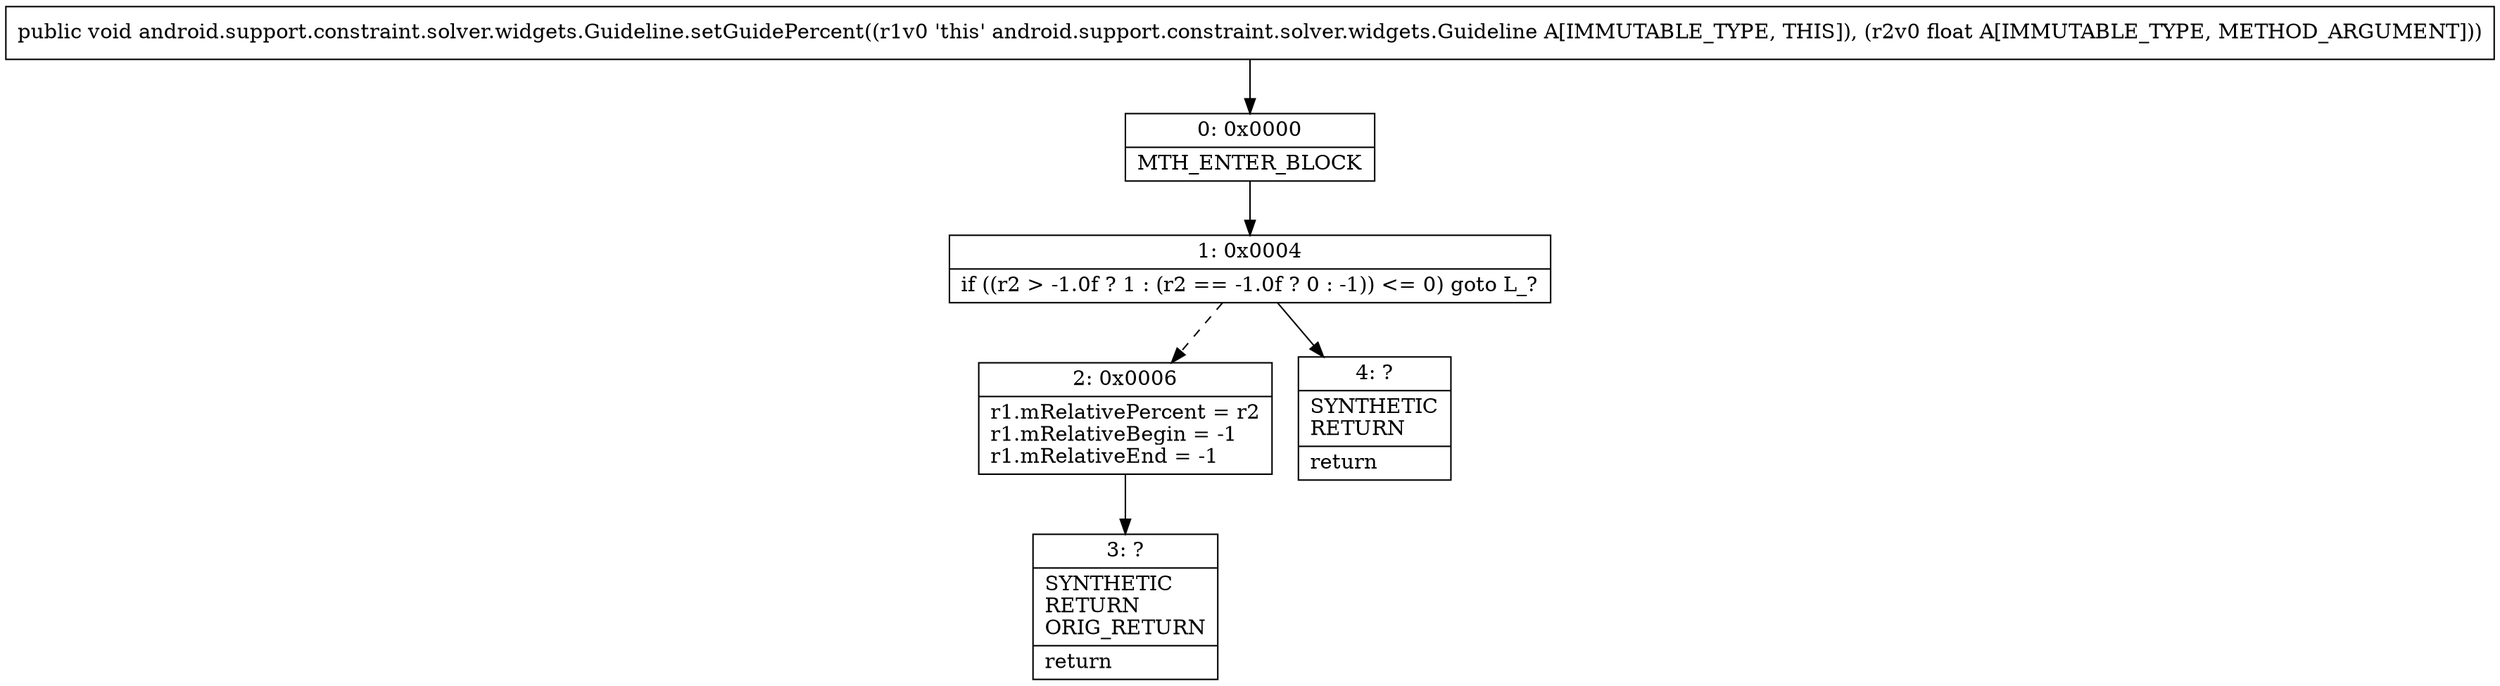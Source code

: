 digraph "CFG forandroid.support.constraint.solver.widgets.Guideline.setGuidePercent(F)V" {
Node_0 [shape=record,label="{0\:\ 0x0000|MTH_ENTER_BLOCK\l}"];
Node_1 [shape=record,label="{1\:\ 0x0004|if ((r2 \> \-1.0f ? 1 : (r2 == \-1.0f ? 0 : \-1)) \<= 0) goto L_?\l}"];
Node_2 [shape=record,label="{2\:\ 0x0006|r1.mRelativePercent = r2\lr1.mRelativeBegin = \-1\lr1.mRelativeEnd = \-1\l}"];
Node_3 [shape=record,label="{3\:\ ?|SYNTHETIC\lRETURN\lORIG_RETURN\l|return\l}"];
Node_4 [shape=record,label="{4\:\ ?|SYNTHETIC\lRETURN\l|return\l}"];
MethodNode[shape=record,label="{public void android.support.constraint.solver.widgets.Guideline.setGuidePercent((r1v0 'this' android.support.constraint.solver.widgets.Guideline A[IMMUTABLE_TYPE, THIS]), (r2v0 float A[IMMUTABLE_TYPE, METHOD_ARGUMENT])) }"];
MethodNode -> Node_0;
Node_0 -> Node_1;
Node_1 -> Node_2[style=dashed];
Node_1 -> Node_4;
Node_2 -> Node_3;
}

